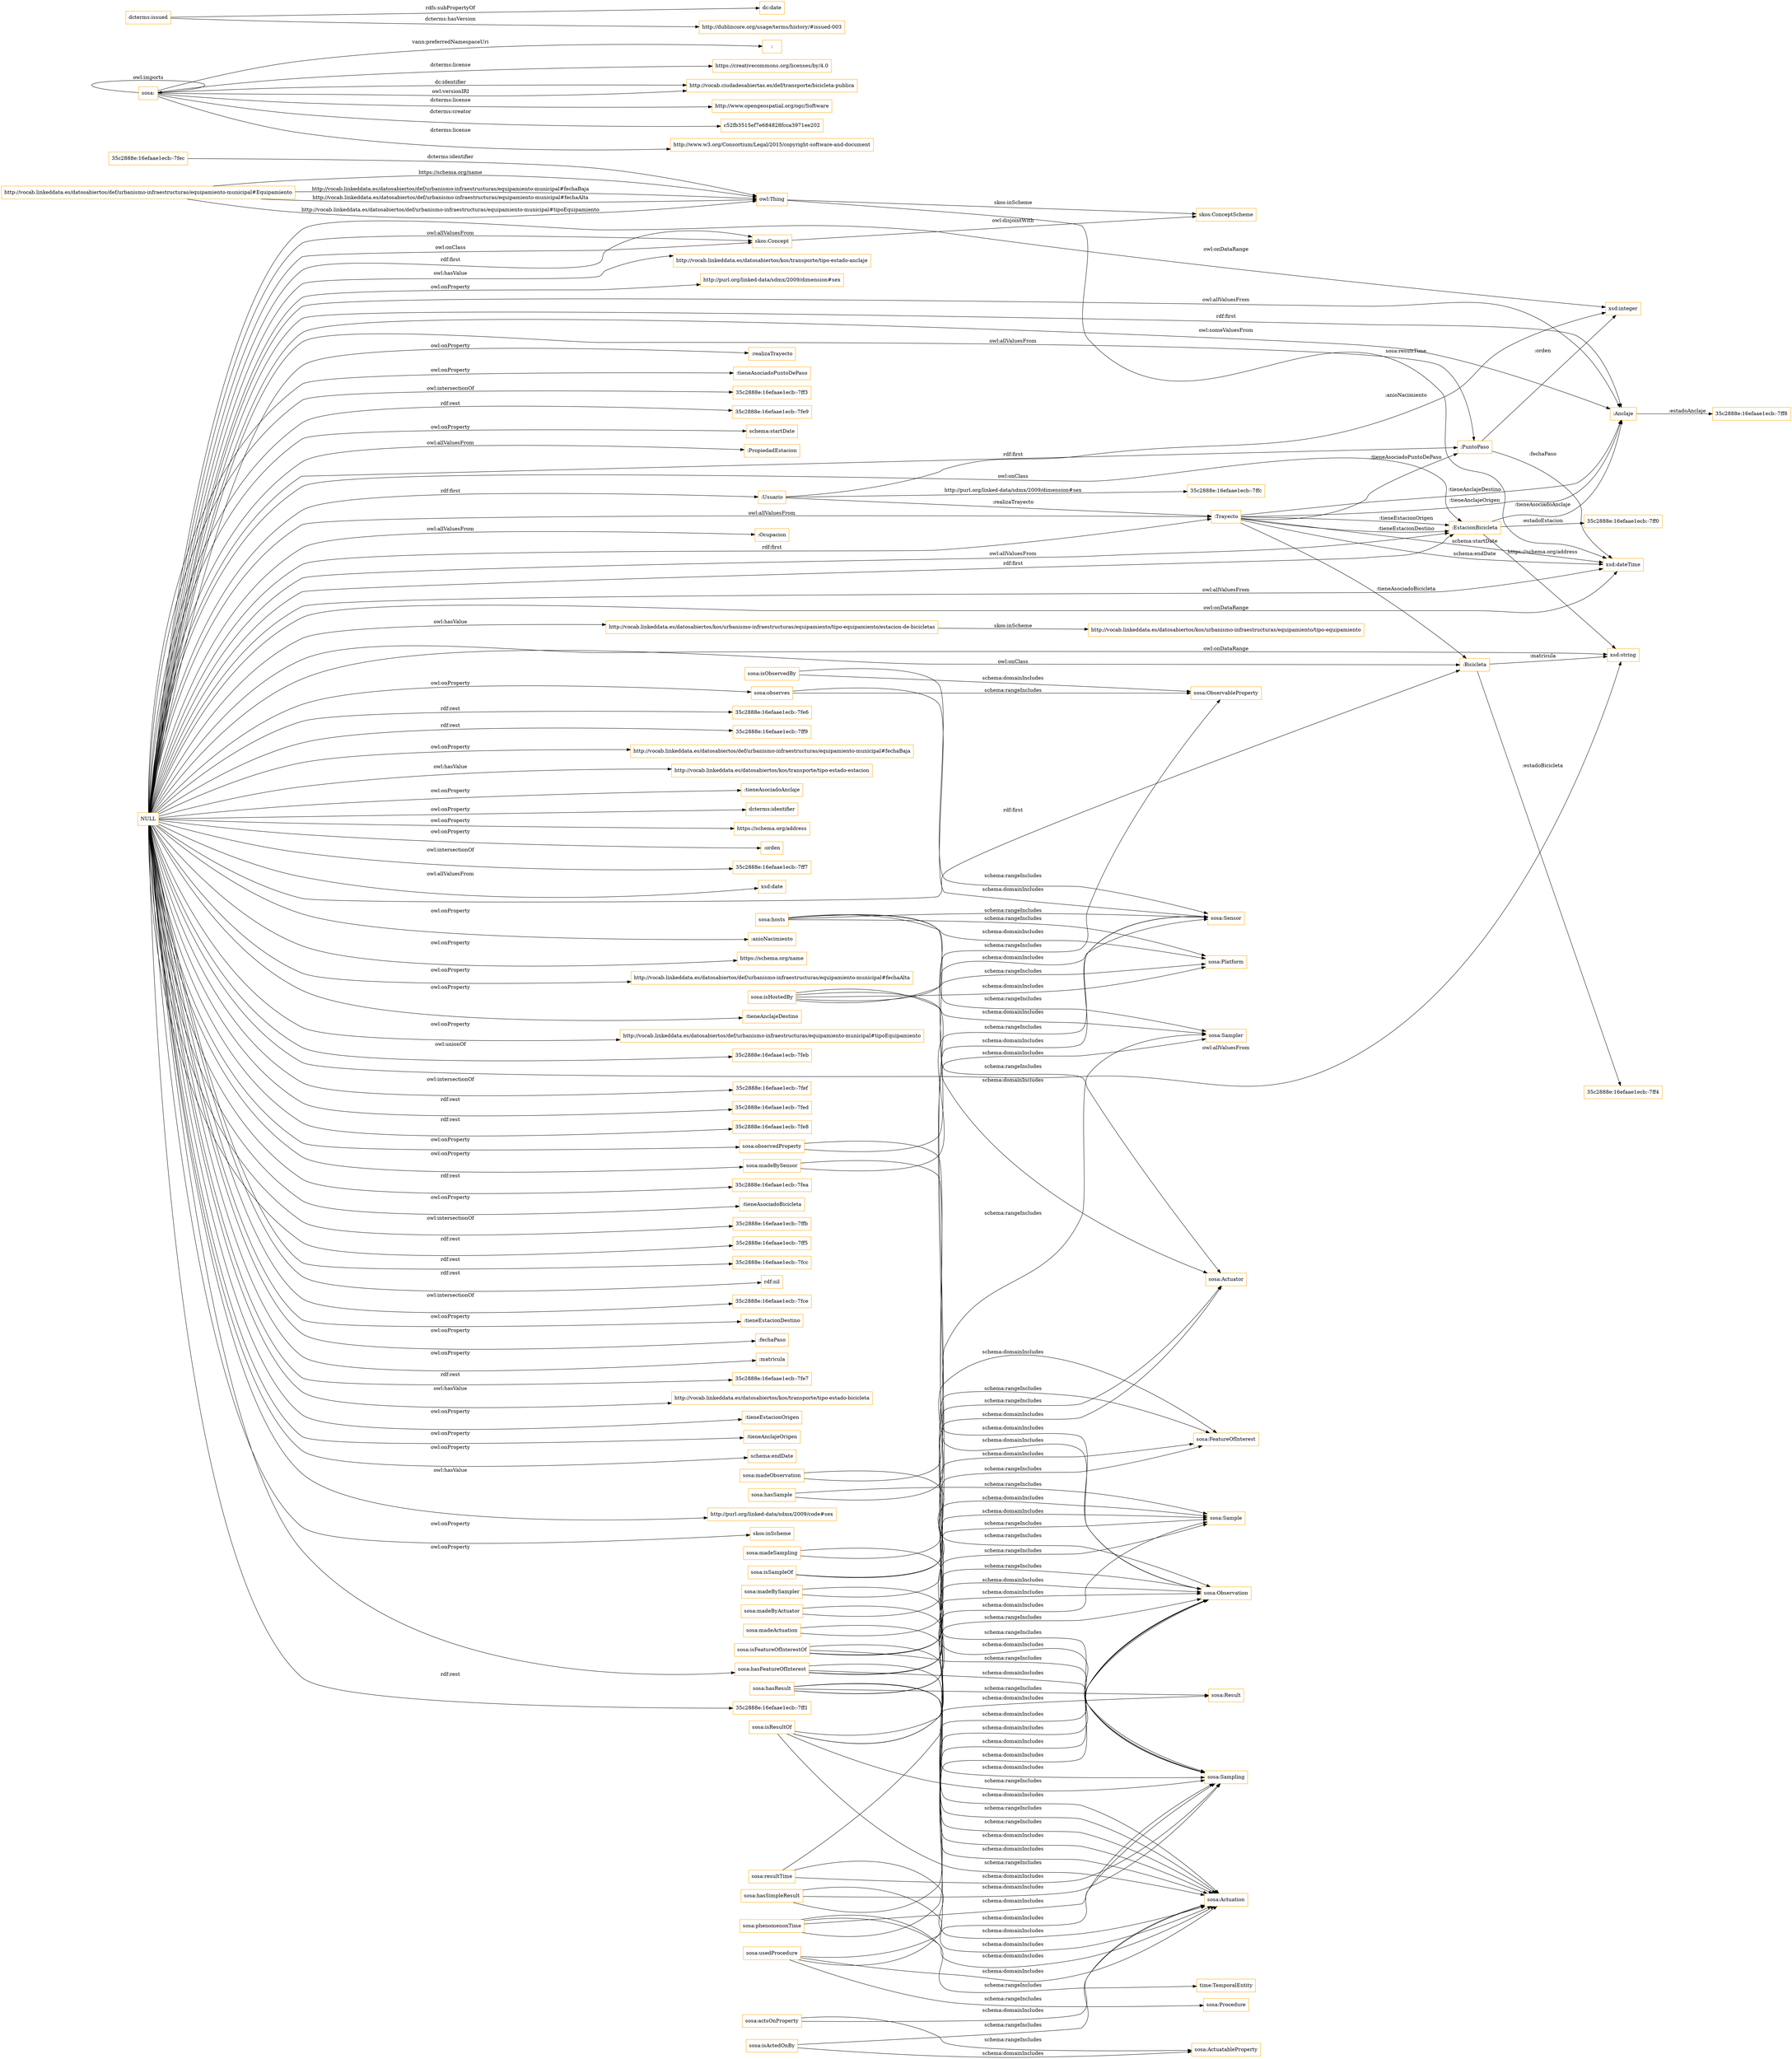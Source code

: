 digraph ar2dtool_diagram { 
rankdir=LR;
size="1501"
node [shape = rectangle, color="orange"]; "35c2888e:16efaae1ecb:-7fec" "35c2888e:16efaae1ecb:-7ffc" ":PropiedadEstacion" ":PuntoPaso" "sosa:ObservableProperty" "sosa:FeatureOfInterest" ":Anclaje" ":Usuario" ":Ocupacion" "sosa:Observation" "35c2888e:16efaae1ecb:-7ff4" "skos:ConceptScheme" "35c2888e:16efaae1ecb:-7ff8" "sosa:Sensor" "http://vocab.linkeddata.es/datosabiertos/def/urbanismo-infraestructuras/equipamiento-municipal#Equipamiento" "skos:Concept" ":EstacionBicicleta" ":Trayecto" ":Bicicleta" "35c2888e:16efaae1ecb:-7ff0" "sosa:Actuation" "sosa:Platform" "sosa:ActuatableProperty" "sosa:Actuator" "sosa:Sample" "time:TemporalEntity" "sosa:Sampling" "sosa:Procedure" "sosa:Result" "sosa:Sampler" ; /*classes style*/
	"sosa:observedProperty" -> "sosa:ObservableProperty" [ label = "schema:rangeIncludes" ];
	"sosa:observedProperty" -> "sosa:Observation" [ label = "schema:domainIncludes" ];
	"sosa:madeBySensor" -> "sosa:Sensor" [ label = "schema:rangeIncludes" ];
	"sosa:madeBySensor" -> "sosa:Observation" [ label = "schema:domainIncludes" ];
	"sosa:madeByActuator" -> "sosa:Actuator" [ label = "schema:rangeIncludes" ];
	"sosa:madeByActuator" -> "sosa:Actuation" [ label = "schema:domainIncludes" ];
	"sosa:hosts" -> "sosa:Platform" [ label = "schema:rangeIncludes" ];
	"sosa:hosts" -> "sosa:Actuator" [ label = "schema:rangeIncludes" ];
	"sosa:hosts" -> "sosa:Sampler" [ label = "schema:rangeIncludes" ];
	"sosa:hosts" -> "sosa:Sensor" [ label = "schema:rangeIncludes" ];
	"sosa:hosts" -> "sosa:Platform" [ label = "schema:domainIncludes" ];
	"sosa:isObservedBy" -> "sosa:Sensor" [ label = "schema:rangeIncludes" ];
	"sosa:isObservedBy" -> "sosa:ObservableProperty" [ label = "schema:domainIncludes" ];
	"sosa:madeActuation" -> "sosa:Actuation" [ label = "schema:rangeIncludes" ];
	"sosa:madeActuation" -> "sosa:Actuator" [ label = "schema:domainIncludes" ];
	"sosa:phenomenonTime" -> "time:TemporalEntity" [ label = "schema:rangeIncludes" ];
	"sosa:phenomenonTime" -> "sosa:Sampling" [ label = "schema:domainIncludes" ];
	"sosa:phenomenonTime" -> "sosa:Observation" [ label = "schema:domainIncludes" ];
	"sosa:phenomenonTime" -> "sosa:Actuation" [ label = "schema:domainIncludes" ];
	"http://vocab.linkeddata.es/datosabiertos/kos/urbanismo-infraestructuras/equipamiento/tipo-equipamiento/estacion-de-bicicletas" -> "http://vocab.linkeddata.es/datosabiertos/kos/urbanismo-infraestructuras/equipamiento/tipo-equipamiento" [ label = "skos:inScheme" ];
	"sosa:hasResult" -> "sosa:Sampling" [ label = "schema:domainIncludes" ];
	"sosa:hasResult" -> "sosa:Actuation" [ label = "schema:domainIncludes" ];
	"sosa:hasResult" -> "sosa:Observation" [ label = "schema:domainIncludes" ];
	"sosa:hasResult" -> "sosa:Result" [ label = "schema:rangeIncludes" ];
	"sosa:hasResult" -> "sosa:Sample" [ label = "schema:rangeIncludes" ];
	"sosa:isActedOnBy" -> "sosa:Actuation" [ label = "schema:rangeIncludes" ];
	"sosa:isActedOnBy" -> "sosa:ActuatableProperty" [ label = "schema:domainIncludes" ];
	"skos:Concept" -> "skos:ConceptScheme" [ label = "owl:disjointWith" ];
	"sosa:madeSampling" -> "sosa:Sampling" [ label = "schema:rangeIncludes" ];
	"sosa:madeSampling" -> "sosa:Sampler" [ label = "schema:domainIncludes" ];
	"sosa:hasFeatureOfInterest" -> "sosa:Observation" [ label = "schema:domainIncludes" ];
	"sosa:hasFeatureOfInterest" -> "sosa:FeatureOfInterest" [ label = "schema:rangeIncludes" ];
	"sosa:hasFeatureOfInterest" -> "sosa:Sampling" [ label = "schema:domainIncludes" ];
	"sosa:hasFeatureOfInterest" -> "sosa:Actuation" [ label = "schema:domainIncludes" ];
	"sosa:hasFeatureOfInterest" -> "sosa:Sample" [ label = "schema:rangeIncludes" ];
	"sosa:isResultOf" -> "sosa:Sample" [ label = "schema:domainIncludes" ];
	"sosa:isResultOf" -> "sosa:Actuation" [ label = "schema:rangeIncludes" ];
	"sosa:isResultOf" -> "sosa:Observation" [ label = "schema:rangeIncludes" ];
	"sosa:isResultOf" -> "sosa:Sampling" [ label = "schema:rangeIncludes" ];
	"sosa:isResultOf" -> "sosa:Result" [ label = "schema:domainIncludes" ];
	"sosa:isSampleOf" -> "sosa:FeatureOfInterest" [ label = "schema:rangeIncludes" ];
	"sosa:isSampleOf" -> "sosa:Sample" [ label = "schema:domainIncludes" ];
	"sosa:hasSimpleResult" -> "sosa:Sampling" [ label = "schema:domainIncludes" ];
	"sosa:hasSimpleResult" -> "sosa:Observation" [ label = "schema:domainIncludes" ];
	"sosa:hasSimpleResult" -> "sosa:Actuation" [ label = "schema:domainIncludes" ];
	"sosa:madeObservation" -> "sosa:Observation" [ label = "schema:rangeIncludes" ];
	"sosa:madeObservation" -> "sosa:Sensor" [ label = "schema:domainIncludes" ];
	"sosa:resultTime" -> "sosa:Sampling" [ label = "schema:domainIncludes" ];
	"sosa:resultTime" -> "sosa:Observation" [ label = "schema:domainIncludes" ];
	"sosa:resultTime" -> "sosa:Actuation" [ label = "schema:domainIncludes" ];
	"sosa:isHostedBy" -> "sosa:Platform" [ label = "schema:rangeIncludes" ];
	"sosa:isHostedBy" -> "sosa:Platform" [ label = "schema:domainIncludes" ];
	"sosa:isHostedBy" -> "sosa:Sampler" [ label = "schema:domainIncludes" ];
	"sosa:isHostedBy" -> "sosa:Sensor" [ label = "schema:domainIncludes" ];
	"sosa:isHostedBy" -> "sosa:Actuator" [ label = "schema:domainIncludes" ];
	"NULL" -> "35c2888e:16efaae1ecb:-7fe6" [ label = "rdf:rest" ];
	"NULL" -> "sosa:observedProperty" [ label = "owl:onProperty" ];
	"NULL" -> "35c2888e:16efaae1ecb:-7ff9" [ label = "rdf:rest" ];
	"NULL" -> "http://vocab.linkeddata.es/datosabiertos/def/urbanismo-infraestructuras/equipamiento-municipal#fechaBaja" [ label = "owl:onProperty" ];
	"NULL" -> "http://vocab.linkeddata.es/datosabiertos/kos/transporte/tipo-estado-estacion" [ label = "owl:hasValue" ];
	"NULL" -> ":tieneAsociadoAnclaje" [ label = "owl:onProperty" ];
	"NULL" -> ":EstacionBicicleta" [ label = "owl:allValuesFrom" ];
	"NULL" -> "dcterms:identifier" [ label = "owl:onProperty" ];
	"NULL" -> "skos:Concept" [ label = "rdf:first" ];
	"NULL" -> "https://schema.org/address" [ label = "owl:onProperty" ];
	"NULL" -> ":orden" [ label = "owl:onProperty" ];
	"NULL" -> "35c2888e:16efaae1ecb:-7ff7" [ label = "owl:intersectionOf" ];
	"NULL" -> "xsd:date" [ label = "owl:allValuesFrom" ];
	"NULL" -> "sosa:observes" [ label = "owl:onProperty" ];
	"NULL" -> ":anioNacimiento" [ label = "owl:onProperty" ];
	"NULL" -> ":Anclaje" [ label = "owl:allValuesFrom" ];
	"NULL" -> "https://schema.org/name" [ label = "owl:onProperty" ];
	"NULL" -> "http://vocab.linkeddata.es/datosabiertos/def/urbanismo-infraestructuras/equipamiento-municipal#fechaAlta" [ label = "owl:onProperty" ];
	"NULL" -> "xsd:string" [ label = "owl:allValuesFrom" ];
	"NULL" -> ":PuntoPaso" [ label = "rdf:first" ];
	"NULL" -> ":tieneAnclajeDestino" [ label = "owl:onProperty" ];
	"NULL" -> "http://vocab.linkeddata.es/datosabiertos/def/urbanismo-infraestructuras/equipamiento-municipal#tipoEquipamiento" [ label = "owl:onProperty" ];
	"NULL" -> ":EstacionBicicleta" [ label = "rdf:first" ];
	"NULL" -> "35c2888e:16efaae1ecb:-7feb" [ label = "owl:unionOf" ];
	"NULL" -> "http://vocab.linkeddata.es/datosabiertos/kos/urbanismo-infraestructuras/equipamiento/tipo-equipamiento/estacion-de-bicicletas" [ label = "owl:hasValue" ];
	"NULL" -> "35c2888e:16efaae1ecb:-7fef" [ label = "owl:intersectionOf" ];
	"NULL" -> "35c2888e:16efaae1ecb:-7fed" [ label = "rdf:rest" ];
	"NULL" -> "35c2888e:16efaae1ecb:-7fe8" [ label = "rdf:rest" ];
	"NULL" -> "xsd:integer" [ label = "owl:onDataRange" ];
	"NULL" -> "xsd:dateTime" [ label = "owl:onDataRange" ];
	"NULL" -> ":Bicicleta" [ label = "owl:onClass" ];
	"NULL" -> ":Ocupacion" [ label = "owl:allValuesFrom" ];
	"NULL" -> "35c2888e:16efaae1ecb:-7fea" [ label = "rdf:rest" ];
	"NULL" -> ":tieneAsociadoBicicleta" [ label = "owl:onProperty" ];
	"NULL" -> ":Anclaje" [ label = "rdf:first" ];
	"NULL" -> "sosa:hasFeatureOfInterest" [ label = "owl:onProperty" ];
	"NULL" -> "35c2888e:16efaae1ecb:-7ffb" [ label = "owl:intersectionOf" ];
	"NULL" -> ":PropiedadEstacion" [ label = "owl:allValuesFrom" ];
	"NULL" -> "skos:Concept" [ label = "owl:allValuesFrom" ];
	"NULL" -> "35c2888e:16efaae1ecb:-7ff5" [ label = "rdf:rest" ];
	"NULL" -> "35c2888e:16efaae1ecb:-7fcc" [ label = "rdf:rest" ];
	"NULL" -> ":Bicicleta" [ label = "rdf:first" ];
	"NULL" -> "rdf:nil" [ label = "rdf:rest" ];
	"NULL" -> ":Trayecto" [ label = "rdf:first" ];
	"NULL" -> "35c2888e:16efaae1ecb:-7fce" [ label = "owl:intersectionOf" ];
	"NULL" -> ":Trayecto" [ label = "owl:allValuesFrom" ];
	"NULL" -> ":tieneEstacionDestino" [ label = "owl:onProperty" ];
	"NULL" -> ":fechaPaso" [ label = "owl:onProperty" ];
	"NULL" -> ":matricula" [ label = "owl:onProperty" ];
	"NULL" -> "sosa:madeBySensor" [ label = "owl:onProperty" ];
	"NULL" -> "35c2888e:16efaae1ecb:-7fe7" [ label = "rdf:rest" ];
	"NULL" -> "http://vocab.linkeddata.es/datosabiertos/kos/transporte/tipo-estado-bicicleta" [ label = "owl:hasValue" ];
	"NULL" -> ":Usuario" [ label = "rdf:first" ];
	"NULL" -> "xsd:dateTime" [ label = "owl:allValuesFrom" ];
	"NULL" -> ":tieneEstacionOrigen" [ label = "owl:onProperty" ];
	"NULL" -> ":Anclaje" [ label = "owl:someValuesFrom" ];
	"NULL" -> ":tieneAnclajeOrigen" [ label = "owl:onProperty" ];
	"NULL" -> "xsd:string" [ label = "owl:onDataRange" ];
	"NULL" -> "skos:Concept" [ label = "owl:onClass" ];
	"NULL" -> ":PuntoPaso" [ label = "owl:allValuesFrom" ];
	"NULL" -> "schema:endDate" [ label = "owl:onProperty" ];
	"NULL" -> "http://purl.org/linked-data/sdmx/2009/code#sex" [ label = "owl:hasValue" ];
	"NULL" -> "skos:inScheme" [ label = "owl:onProperty" ];
	"NULL" -> "35c2888e:16efaae1ecb:-7ff1" [ label = "rdf:rest" ];
	"NULL" -> "http://vocab.linkeddata.es/datosabiertos/kos/transporte/tipo-estado-anclaje" [ label = "owl:hasValue" ];
	"NULL" -> "http://purl.org/linked-data/sdmx/2009/dimension#sex" [ label = "owl:onProperty" ];
	"NULL" -> ":realizaTrayecto" [ label = "owl:onProperty" ];
	"NULL" -> ":EstacionBicicleta" [ label = "owl:onClass" ];
	"NULL" -> ":tieneAsociadoPuntoDePaso" [ label = "owl:onProperty" ];
	"NULL" -> "35c2888e:16efaae1ecb:-7ff3" [ label = "owl:intersectionOf" ];
	"NULL" -> "35c2888e:16efaae1ecb:-7fe9" [ label = "rdf:rest" ];
	"NULL" -> "schema:startDate" [ label = "owl:onProperty" ];
	"sosa:hasSample" -> "sosa:Sample" [ label = "schema:rangeIncludes" ];
	"sosa:hasSample" -> "sosa:FeatureOfInterest" [ label = "schema:domainIncludes" ];
	"sosa:observes" -> "sosa:ObservableProperty" [ label = "schema:rangeIncludes" ];
	"sosa:observes" -> "sosa:Sensor" [ label = "schema:domainIncludes" ];
	"sosa:usedProcedure" -> "sosa:Procedure" [ label = "schema:rangeIncludes" ];
	"sosa:usedProcedure" -> "sosa:Sampling" [ label = "schema:domainIncludes" ];
	"sosa:usedProcedure" -> "sosa:Observation" [ label = "schema:domainIncludes" ];
	"sosa:usedProcedure" -> "sosa:Actuation" [ label = "schema:domainIncludes" ];
	"sosa:actsOnProperty" -> "sosa:ActuatableProperty" [ label = "schema:rangeIncludes" ];
	"sosa:actsOnProperty" -> "sosa:Actuation" [ label = "schema:domainIncludes" ];
	"sosa:" -> ":" [ label = "vann:preferredNamespaceUri" ];
	"sosa:" -> "https://creativecommons.org/licenses/by/4.0" [ label = "dcterms:license" ];
	"sosa:" -> "http://vocab.ciudadesabiertas.es/def/transporte/bicicleta-publica" [ label = "dc:identifier" ];
	"sosa:" -> "sosa:" [ label = "owl:imports" ];
	"sosa:" -> "http://vocab.ciudadesabiertas.es/def/transporte/bicicleta-publica" [ label = "owl:versionIRI" ];
	"sosa:" -> "http://www.opengeospatial.org/ogc/Software" [ label = "dcterms:license" ];
	"sosa:" -> "c52fb3515ef7e684828fcca3971ee202" [ label = "dcterms:creator" ];
	"sosa:" -> "http://www.w3.org/Consortium/Legal/2015/copyright-software-and-document" [ label = "dcterms:license" ];
	"sosa:isFeatureOfInterestOf" -> "sosa:FeatureOfInterest" [ label = "schema:domainIncludes" ];
	"sosa:isFeatureOfInterestOf" -> "sosa:Actuation" [ label = "schema:rangeIncludes" ];
	"sosa:isFeatureOfInterestOf" -> "sosa:Sampling" [ label = "schema:rangeIncludes" ];
	"sosa:isFeatureOfInterestOf" -> "sosa:Observation" [ label = "schema:rangeIncludes" ];
	"sosa:isFeatureOfInterestOf" -> "sosa:Sample" [ label = "schema:domainIncludes" ];
	"dcterms:issued" -> "dc:date" [ label = "rdfs:subPropertyOf" ];
	"dcterms:issued" -> "http://dublincore.org/usage/terms/history/#issued-003" [ label = "dcterms:hasVersion" ];
	"sosa:madeBySampler" -> "sosa:Sampler" [ label = "schema:rangeIncludes" ];
	"sosa:madeBySampler" -> "sosa:Sampling" [ label = "schema:domainIncludes" ];
	":Trayecto" -> "xsd:dateTime" [ label = "schema:startDate" ];
	"http://vocab.linkeddata.es/datosabiertos/def/urbanismo-infraestructuras/equipamiento-municipal#Equipamiento" -> "owl:Thing" [ label = "http://vocab.linkeddata.es/datosabiertos/def/urbanismo-infraestructuras/equipamiento-municipal#tipoEquipamiento" ];
	":Trayecto" -> ":EstacionBicicleta" [ label = ":tieneEstacionOrigen" ];
	":Anclaje" -> "35c2888e:16efaae1ecb:-7ff8" [ label = ":estadoAnclaje" ];
	":Trayecto" -> ":Anclaje" [ label = ":tieneAnclajeDestino" ];
	":Bicicleta" -> "xsd:string" [ label = ":matricula" ];
	":Trayecto" -> ":PuntoPaso" [ label = ":tieneAsociadoPuntoDePaso" ];
	"owl:Thing" -> "skos:ConceptScheme" [ label = "skos:inScheme" ];
	":EstacionBicicleta" -> ":Anclaje" [ label = ":tieneAsociadoAnclaje" ];
	"http://vocab.linkeddata.es/datosabiertos/def/urbanismo-infraestructuras/equipamiento-municipal#Equipamiento" -> "owl:Thing" [ label = "https://schema.org/name" ];
	"http://vocab.linkeddata.es/datosabiertos/def/urbanismo-infraestructuras/equipamiento-municipal#Equipamiento" -> "owl:Thing" [ label = "http://vocab.linkeddata.es/datosabiertos/def/urbanismo-infraestructuras/equipamiento-municipal#fechaBaja" ];
	":Trayecto" -> ":Bicicleta" [ label = ":tieneAsociadoBicicleta" ];
	":Trayecto" -> ":Anclaje" [ label = ":tieneAnclajeOrigen" ];
	":PuntoPaso" -> "xsd:dateTime" [ label = ":fechaPaso" ];
	":EstacionBicicleta" -> "xsd:string" [ label = "https://schema.org/address" ];
	"35c2888e:16efaae1ecb:-7fec" -> "owl:Thing" [ label = "dcterms:identifier" ];
	":EstacionBicicleta" -> "35c2888e:16efaae1ecb:-7ff0" [ label = ":estadoEstacion" ];
	":Trayecto" -> ":EstacionBicicleta" [ label = ":tieneEstacionDestino" ];
	":Usuario" -> "xsd:integer" [ label = ":anioNacimiento" ];
	":Trayecto" -> "xsd:dateTime" [ label = "schema:endDate" ];
	"owl:Thing" -> "xsd:dateTime" [ label = "sosa:resultTime" ];
	":Usuario" -> "35c2888e:16efaae1ecb:-7ffc" [ label = "http://purl.org/linked-data/sdmx/2009/dimension#sex" ];
	":Bicicleta" -> "35c2888e:16efaae1ecb:-7ff4" [ label = ":estadoBicicleta" ];
	":Usuario" -> ":Trayecto" [ label = ":realizaTrayecto" ];
	":PuntoPaso" -> "xsd:integer" [ label = ":orden" ];
	"http://vocab.linkeddata.es/datosabiertos/def/urbanismo-infraestructuras/equipamiento-municipal#Equipamiento" -> "owl:Thing" [ label = "http://vocab.linkeddata.es/datosabiertos/def/urbanismo-infraestructuras/equipamiento-municipal#fechaAlta" ];

}
